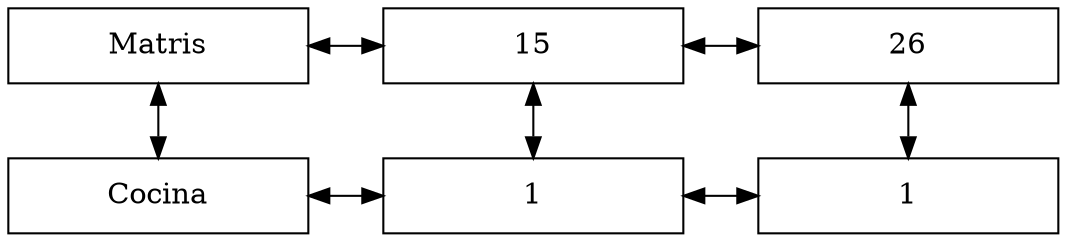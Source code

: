 digraph { 
rankdir = TB; 
node [shape=rectangle, height=0.5, width=2] 
graph[ nodesep = 0.5] 
Matris[label="Matris"] 
nodo15 [label="15"] 
nodo26 [label="26"] 
nodoCocina [label="Cocina"] 
Matris -> nodo15 [dir=both] 
nodo15 -> nodo26 [dir=both] 
Matris -> nodoCocina [dir=both] 
nodo0y0[label="1"] 
nodo1y0[label="1"] 
nodo15 -> nodo0y0[dir=both] 
nodo26 -> nodo1y0[dir=both] 
nodoCocina -> nodo0y0[constraint=false, dir=both] 
nodo0y0 -> nodo1y0[constraint=false, dir=both] 
{ rank=same; Matris; nodo15; nodo26} 
{ rank=same;nodoCocina;nodo0y0;nodo1y0} 
}